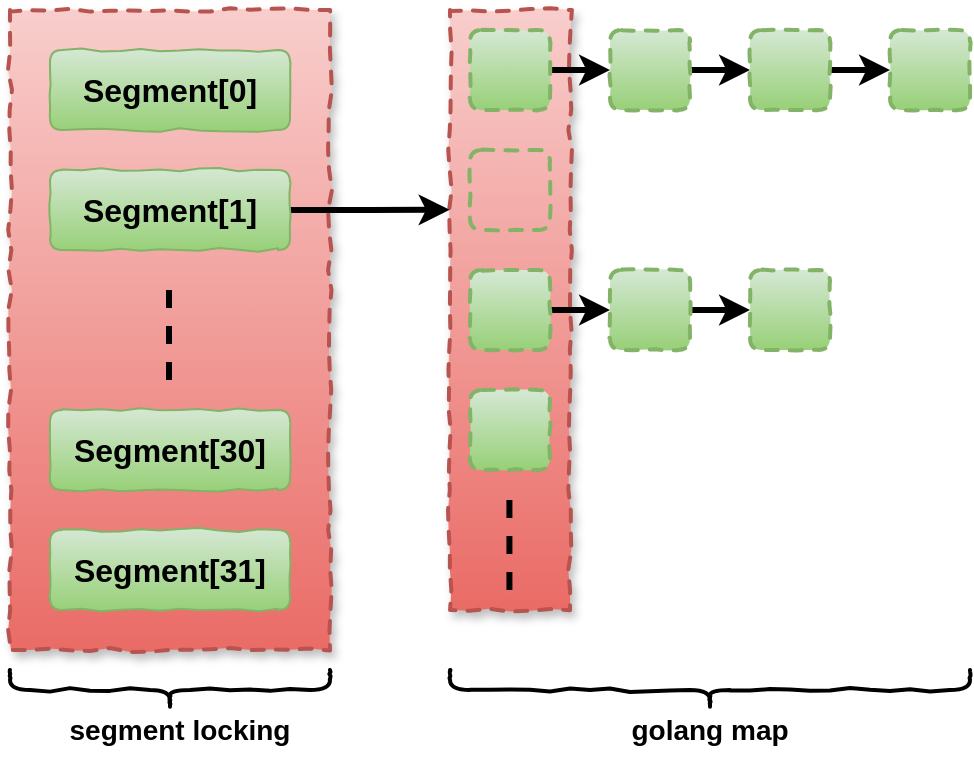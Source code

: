 <mxfile version="13.0.3" type="device"><diagram id="PIZYA1y0gip-70y08QgT" name="第 1 页"><mxGraphModel dx="1594" dy="971" grid="1" gridSize="10" guides="1" tooltips="1" connect="1" arrows="1" fold="1" page="1" pageScale="1" pageWidth="850" pageHeight="1100" math="0" shadow="0"><root><mxCell id="0"/><mxCell id="1" parent="0"/><mxCell id="IYgxu-vQZKeKTFZ3We74-18" value="" style="rounded=0;whiteSpace=wrap;html=1;comic=1;strokeWidth=2;dashed=1;gradientColor=#ea6b66;fillColor=#f8cecc;strokeColor=#b85450;shadow=1;" vertex="1" parent="1"><mxGeometry x="360" y="140" width="60" height="300" as="geometry"/></mxCell><mxCell id="IYgxu-vQZKeKTFZ3We74-5" value="" style="rounded=0;whiteSpace=wrap;html=1;comic=1;strokeWidth=2;dashed=1;gradientColor=#ea6b66;fillColor=#f8cecc;strokeColor=#b85450;glass=0;shadow=1;" vertex="1" parent="1"><mxGeometry x="140" y="140" width="160" height="320" as="geometry"/></mxCell><mxCell id="IYgxu-vQZKeKTFZ3We74-1" value="&lt;b&gt;&lt;font style=&quot;font-size: 16px&quot;&gt;Segment[0]&lt;/font&gt;&lt;/b&gt;" style="rounded=1;whiteSpace=wrap;html=1;comic=1;gradientColor=#97d077;fillColor=#d5e8d4;strokeColor=#82b366;" vertex="1" parent="1"><mxGeometry x="160" y="160" width="120" height="40" as="geometry"/></mxCell><mxCell id="IYgxu-vQZKeKTFZ3We74-21" style="edgeStyle=orthogonalEdgeStyle;rounded=0;orthogonalLoop=1;jettySize=auto;html=1;exitX=1;exitY=0.5;exitDx=0;exitDy=0;entryX=-0.003;entryY=0.333;entryDx=0;entryDy=0;entryPerimeter=0;strokeWidth=3;" edge="1" parent="1" source="IYgxu-vQZKeKTFZ3We74-2" target="IYgxu-vQZKeKTFZ3We74-18"><mxGeometry relative="1" as="geometry"><Array as="points"><mxPoint x="320" y="240"/></Array></mxGeometry></mxCell><mxCell id="IYgxu-vQZKeKTFZ3We74-2" value="&lt;b&gt;&lt;font style=&quot;font-size: 16px&quot;&gt;Segment[1]&lt;/font&gt;&lt;/b&gt;" style="rounded=1;whiteSpace=wrap;html=1;comic=1;gradientColor=#97d077;fillColor=#d5e8d4;strokeColor=#82b366;" vertex="1" parent="1"><mxGeometry x="160" y="220" width="120" height="40" as="geometry"/></mxCell><mxCell id="IYgxu-vQZKeKTFZ3We74-3" value="&lt;b&gt;&lt;font style=&quot;font-size: 16px&quot;&gt;Segment[30]&lt;/font&gt;&lt;/b&gt;" style="rounded=1;whiteSpace=wrap;html=1;comic=1;gradientColor=#97d077;fillColor=#d5e8d4;strokeColor=#82b366;" vertex="1" parent="1"><mxGeometry x="160" y="340" width="120" height="40" as="geometry"/></mxCell><mxCell id="IYgxu-vQZKeKTFZ3We74-4" value="&lt;b&gt;&lt;font style=&quot;font-size: 16px&quot;&gt;Segment[31]&lt;/font&gt;&lt;/b&gt;" style="rounded=1;whiteSpace=wrap;html=1;comic=1;gradientColor=#97d077;fillColor=#d5e8d4;strokeColor=#82b366;" vertex="1" parent="1"><mxGeometry x="160" y="400" width="120" height="40" as="geometry"/></mxCell><mxCell id="IYgxu-vQZKeKTFZ3We74-6" value="" style="endArrow=none;dashed=1;html=1;strokeWidth=3;" edge="1" parent="1"><mxGeometry width="50" height="50" relative="1" as="geometry"><mxPoint x="219.5" y="325" as="sourcePoint"/><mxPoint x="219.5" y="275" as="targetPoint"/></mxGeometry></mxCell><mxCell id="IYgxu-vQZKeKTFZ3We74-24" style="edgeStyle=orthogonalEdgeStyle;rounded=0;orthogonalLoop=1;jettySize=auto;html=1;exitX=1;exitY=0.5;exitDx=0;exitDy=0;entryX=0;entryY=0.5;entryDx=0;entryDy=0;strokeWidth=3;" edge="1" parent="1" source="IYgxu-vQZKeKTFZ3We74-7" target="IYgxu-vQZKeKTFZ3We74-13"><mxGeometry relative="1" as="geometry"/></mxCell><mxCell id="IYgxu-vQZKeKTFZ3We74-7" value="" style="whiteSpace=wrap;html=1;aspect=fixed;rounded=1;dashed=1;comic=1;strokeWidth=2;gradientColor=#97d077;fillColor=#d5e8d4;strokeColor=#82b366;" vertex="1" parent="1"><mxGeometry x="370" y="150" width="40" height="40" as="geometry"/></mxCell><mxCell id="IYgxu-vQZKeKTFZ3We74-8" value="" style="whiteSpace=wrap;html=1;aspect=fixed;rounded=1;dashed=1;comic=1;strokeWidth=2;gradientColor=#97d077;fillColor=none;strokeColor=#82b366;" vertex="1" parent="1"><mxGeometry x="370" y="210" width="40" height="40" as="geometry"/></mxCell><mxCell id="IYgxu-vQZKeKTFZ3We74-25" style="edgeStyle=orthogonalEdgeStyle;rounded=0;orthogonalLoop=1;jettySize=auto;html=1;exitX=1;exitY=0.5;exitDx=0;exitDy=0;entryX=0;entryY=0.5;entryDx=0;entryDy=0;strokeWidth=3;" edge="1" parent="1" source="IYgxu-vQZKeKTFZ3We74-9" target="IYgxu-vQZKeKTFZ3We74-16"><mxGeometry relative="1" as="geometry"/></mxCell><mxCell id="IYgxu-vQZKeKTFZ3We74-9" value="" style="whiteSpace=wrap;html=1;aspect=fixed;rounded=1;dashed=1;comic=1;strokeWidth=2;gradientColor=#97d077;fillColor=#d5e8d4;strokeColor=#82b366;" vertex="1" parent="1"><mxGeometry x="370" y="270" width="40" height="40" as="geometry"/></mxCell><mxCell id="IYgxu-vQZKeKTFZ3We74-10" value="" style="whiteSpace=wrap;html=1;aspect=fixed;rounded=1;dashed=1;comic=1;strokeWidth=2;gradientColor=#97d077;fillColor=#d5e8d4;strokeColor=#82b366;" vertex="1" parent="1"><mxGeometry x="370" y="330" width="40" height="40" as="geometry"/></mxCell><mxCell id="IYgxu-vQZKeKTFZ3We74-12" value="" style="endArrow=none;dashed=1;html=1;strokeWidth=3;" edge="1" parent="1"><mxGeometry width="50" height="50" relative="1" as="geometry"><mxPoint x="389.71" y="430" as="sourcePoint"/><mxPoint x="389.71" y="380" as="targetPoint"/></mxGeometry></mxCell><mxCell id="IYgxu-vQZKeKTFZ3We74-23" style="edgeStyle=orthogonalEdgeStyle;rounded=0;orthogonalLoop=1;jettySize=auto;html=1;exitX=1;exitY=0.5;exitDx=0;exitDy=0;entryX=0;entryY=0.5;entryDx=0;entryDy=0;strokeWidth=3;" edge="1" parent="1" source="IYgxu-vQZKeKTFZ3We74-13" target="IYgxu-vQZKeKTFZ3We74-14"><mxGeometry relative="1" as="geometry"/></mxCell><mxCell id="IYgxu-vQZKeKTFZ3We74-13" value="" style="whiteSpace=wrap;html=1;aspect=fixed;rounded=1;dashed=1;comic=1;strokeWidth=2;gradientColor=#97d077;fillColor=#d5e8d4;strokeColor=#82b366;" vertex="1" parent="1"><mxGeometry x="440" y="150" width="40" height="40" as="geometry"/></mxCell><mxCell id="IYgxu-vQZKeKTFZ3We74-27" style="edgeStyle=orthogonalEdgeStyle;rounded=0;orthogonalLoop=1;jettySize=auto;html=1;exitX=1;exitY=0.5;exitDx=0;exitDy=0;entryX=0;entryY=0.5;entryDx=0;entryDy=0;strokeWidth=3;" edge="1" parent="1" source="IYgxu-vQZKeKTFZ3We74-14" target="IYgxu-vQZKeKTFZ3We74-15"><mxGeometry relative="1" as="geometry"/></mxCell><mxCell id="IYgxu-vQZKeKTFZ3We74-14" value="" style="whiteSpace=wrap;html=1;aspect=fixed;rounded=1;dashed=1;comic=1;strokeWidth=2;gradientColor=#97d077;fillColor=#d5e8d4;strokeColor=#82b366;" vertex="1" parent="1"><mxGeometry x="510" y="150" width="40" height="40" as="geometry"/></mxCell><mxCell id="IYgxu-vQZKeKTFZ3We74-15" value="" style="whiteSpace=wrap;html=1;aspect=fixed;rounded=1;dashed=1;comic=1;strokeWidth=2;gradientColor=#97d077;fillColor=#d5e8d4;strokeColor=#82b366;" vertex="1" parent="1"><mxGeometry x="580" y="150" width="40" height="40" as="geometry"/></mxCell><mxCell id="IYgxu-vQZKeKTFZ3We74-26" style="edgeStyle=orthogonalEdgeStyle;rounded=0;orthogonalLoop=1;jettySize=auto;html=1;exitX=1;exitY=0.5;exitDx=0;exitDy=0;entryX=0;entryY=0.5;entryDx=0;entryDy=0;strokeWidth=3;" edge="1" parent="1" source="IYgxu-vQZKeKTFZ3We74-16" target="IYgxu-vQZKeKTFZ3We74-17"><mxGeometry relative="1" as="geometry"/></mxCell><mxCell id="IYgxu-vQZKeKTFZ3We74-16" value="" style="whiteSpace=wrap;html=1;aspect=fixed;rounded=1;dashed=1;comic=1;strokeWidth=2;gradientColor=#97d077;fillColor=#d5e8d4;strokeColor=#82b366;" vertex="1" parent="1"><mxGeometry x="440" y="270" width="40" height="40" as="geometry"/></mxCell><mxCell id="IYgxu-vQZKeKTFZ3We74-17" value="" style="whiteSpace=wrap;html=1;aspect=fixed;rounded=1;dashed=1;comic=1;strokeWidth=2;gradientColor=#97d077;fillColor=#d5e8d4;strokeColor=#82b366;" vertex="1" parent="1"><mxGeometry x="510" y="270" width="40" height="40" as="geometry"/></mxCell><mxCell id="IYgxu-vQZKeKTFZ3We74-28" value="" style="shape=curlyBracket;whiteSpace=wrap;html=1;rounded=1;comic=1;strokeWidth=2;fillColor=none;rotation=-90;" vertex="1" parent="1"><mxGeometry x="210" y="400" width="20" height="160" as="geometry"/></mxCell><mxCell id="IYgxu-vQZKeKTFZ3We74-29" value="" style="shape=curlyBracket;whiteSpace=wrap;html=1;rounded=1;comic=1;strokeWidth=2;fillColor=none;rotation=-90;" vertex="1" parent="1"><mxGeometry x="480" y="350" width="20" height="260" as="geometry"/></mxCell><mxCell id="IYgxu-vQZKeKTFZ3We74-30" value="&lt;font style=&quot;font-size: 14px&quot;&gt;&lt;b&gt;segment locking&lt;/b&gt;&lt;/font&gt;" style="text;html=1;strokeColor=none;fillColor=none;align=center;verticalAlign=middle;whiteSpace=wrap;rounded=0;shadow=1;glass=0;comic=1;" vertex="1" parent="1"><mxGeometry x="160" y="490" width="130" height="20" as="geometry"/></mxCell><mxCell id="IYgxu-vQZKeKTFZ3We74-34" value="&lt;b&gt;&lt;font style=&quot;font-size: 14px&quot;&gt;golang map&lt;/font&gt;&lt;/b&gt;" style="text;html=1;strokeColor=none;fillColor=none;align=center;verticalAlign=middle;whiteSpace=wrap;rounded=0;shadow=1;glass=0;comic=1;" vertex="1" parent="1"><mxGeometry x="425" y="490" width="130" height="20" as="geometry"/></mxCell></root></mxGraphModel></diagram></mxfile>